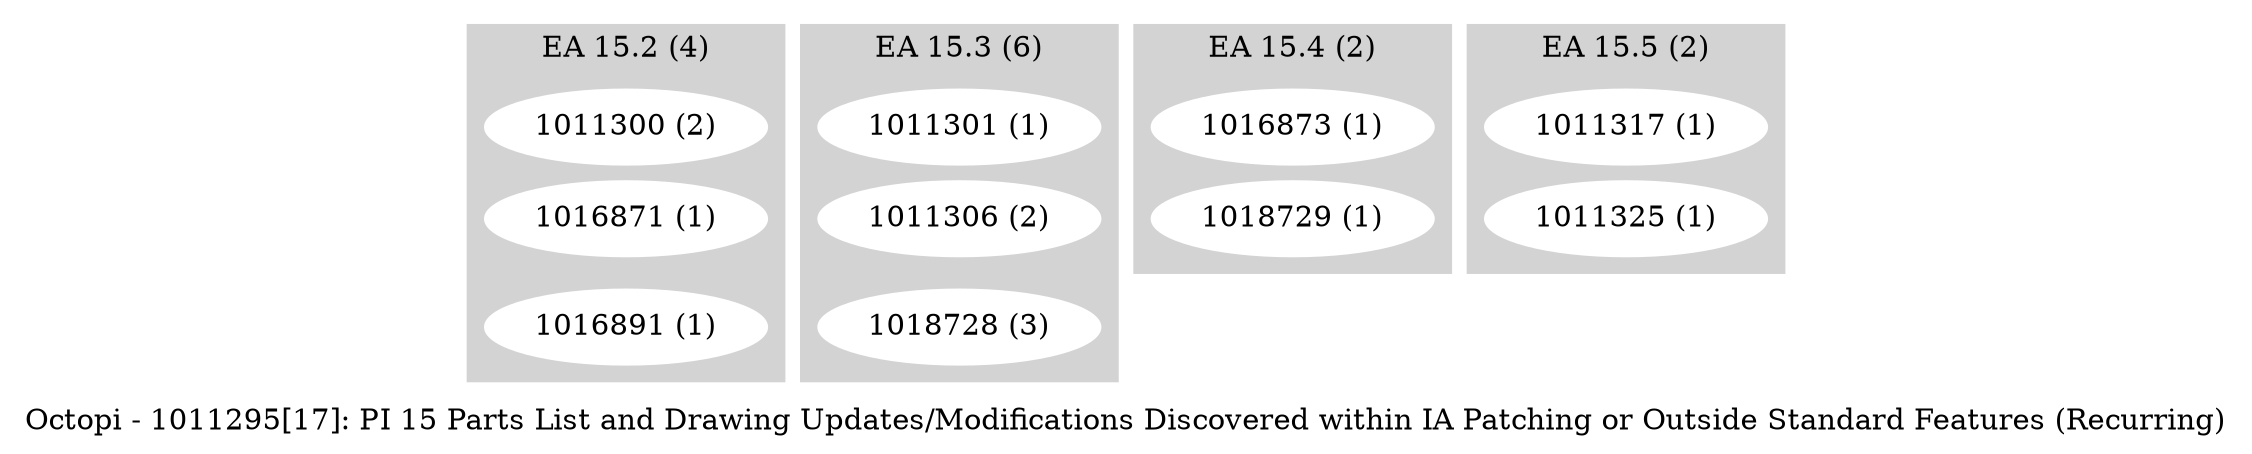digraph G {
    label = "Octopi - 1011295[17]: PI 15 Parts List and Drawing Updates/Modifications Discovered within IA Patching or Outside Standard Features (Recurring)";
    ranksep = .1
    subgraph cluster_1 {
        style=filled;
        color=lightgrey;
        node [style=filled,color=white];
        "1011300 (2)" ->       
        "1016871 (1)" ->       
        "1016891 (1)"
        [style=invis];
        label = "EA 15.2 (4)";
    }
    subgraph cluster_2 {
        style=filled;
        color=lightgrey;
        node [style=filled,color=white];
        "1011301 (1)" ->       
        "1011306 (2)" ->       
        "1018728 (3)"
        [style=invis];
        label = "EA 15.3 (6)";
    }
    subgraph cluster_3 {
        style=filled;
        color=lightgrey;
        node [style=filled,color=white];
        "1016873 (1)" ->       
        "1018729 (1)"
        [style=invis];
        label = "EA 15.4 (2)";
    }
    subgraph cluster_4 {
        style=filled;
        color=lightgrey;
        node [style=filled,color=white];
        "1011317 (1)" ->       
        "1011325 (1)"
        [style=invis];
        label = "EA 15.5 (2)";
    }
}
